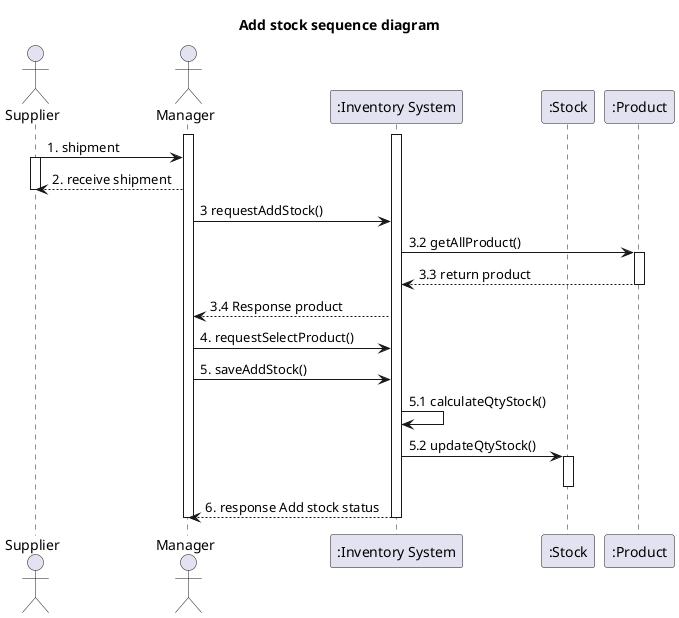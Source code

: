 @startuml
'https://plantuml.com/sequence-diagram

title Add stock sequence diagram

actor Supplier as actorSupplier
actor Manager as actorManager
participant ":Inventory System" as InventorySystem
participant ":Stock" as classStock
participant ":Product" as classProduct

activate actorManager
activate InventorySystem

'-------------- START add stock ---------------
actorSupplier -> actorManager : 1. shipment
activate actorSupplier

actorManager --> actorSupplier : 2. receive shipment
deactivate actorSupplier

actorManager -> InventorySystem : 3 requestAddStock()


InventorySystem -> classProduct: 3.2 getAllProduct()
activate classProduct

classProduct --> InventorySystem: 3.3 return product
deactivate classProduct

InventorySystem  --> actorManager: 3.4 Response product

actorManager -> InventorySystem : 4. requestSelectProduct()
actorManager -> InventorySystem :  5. saveAddStock()

InventorySystem -> InventorySystem :  5.1 calculateQtyStock()


InventorySystem -> classStock: 5.2 updateQtyStock()
activate classStock

deactivate classStock

InventorySystem  --> actorManager : 6. response Add stock status
deactivate InventorySystem

deactivate actorManager

@enduml